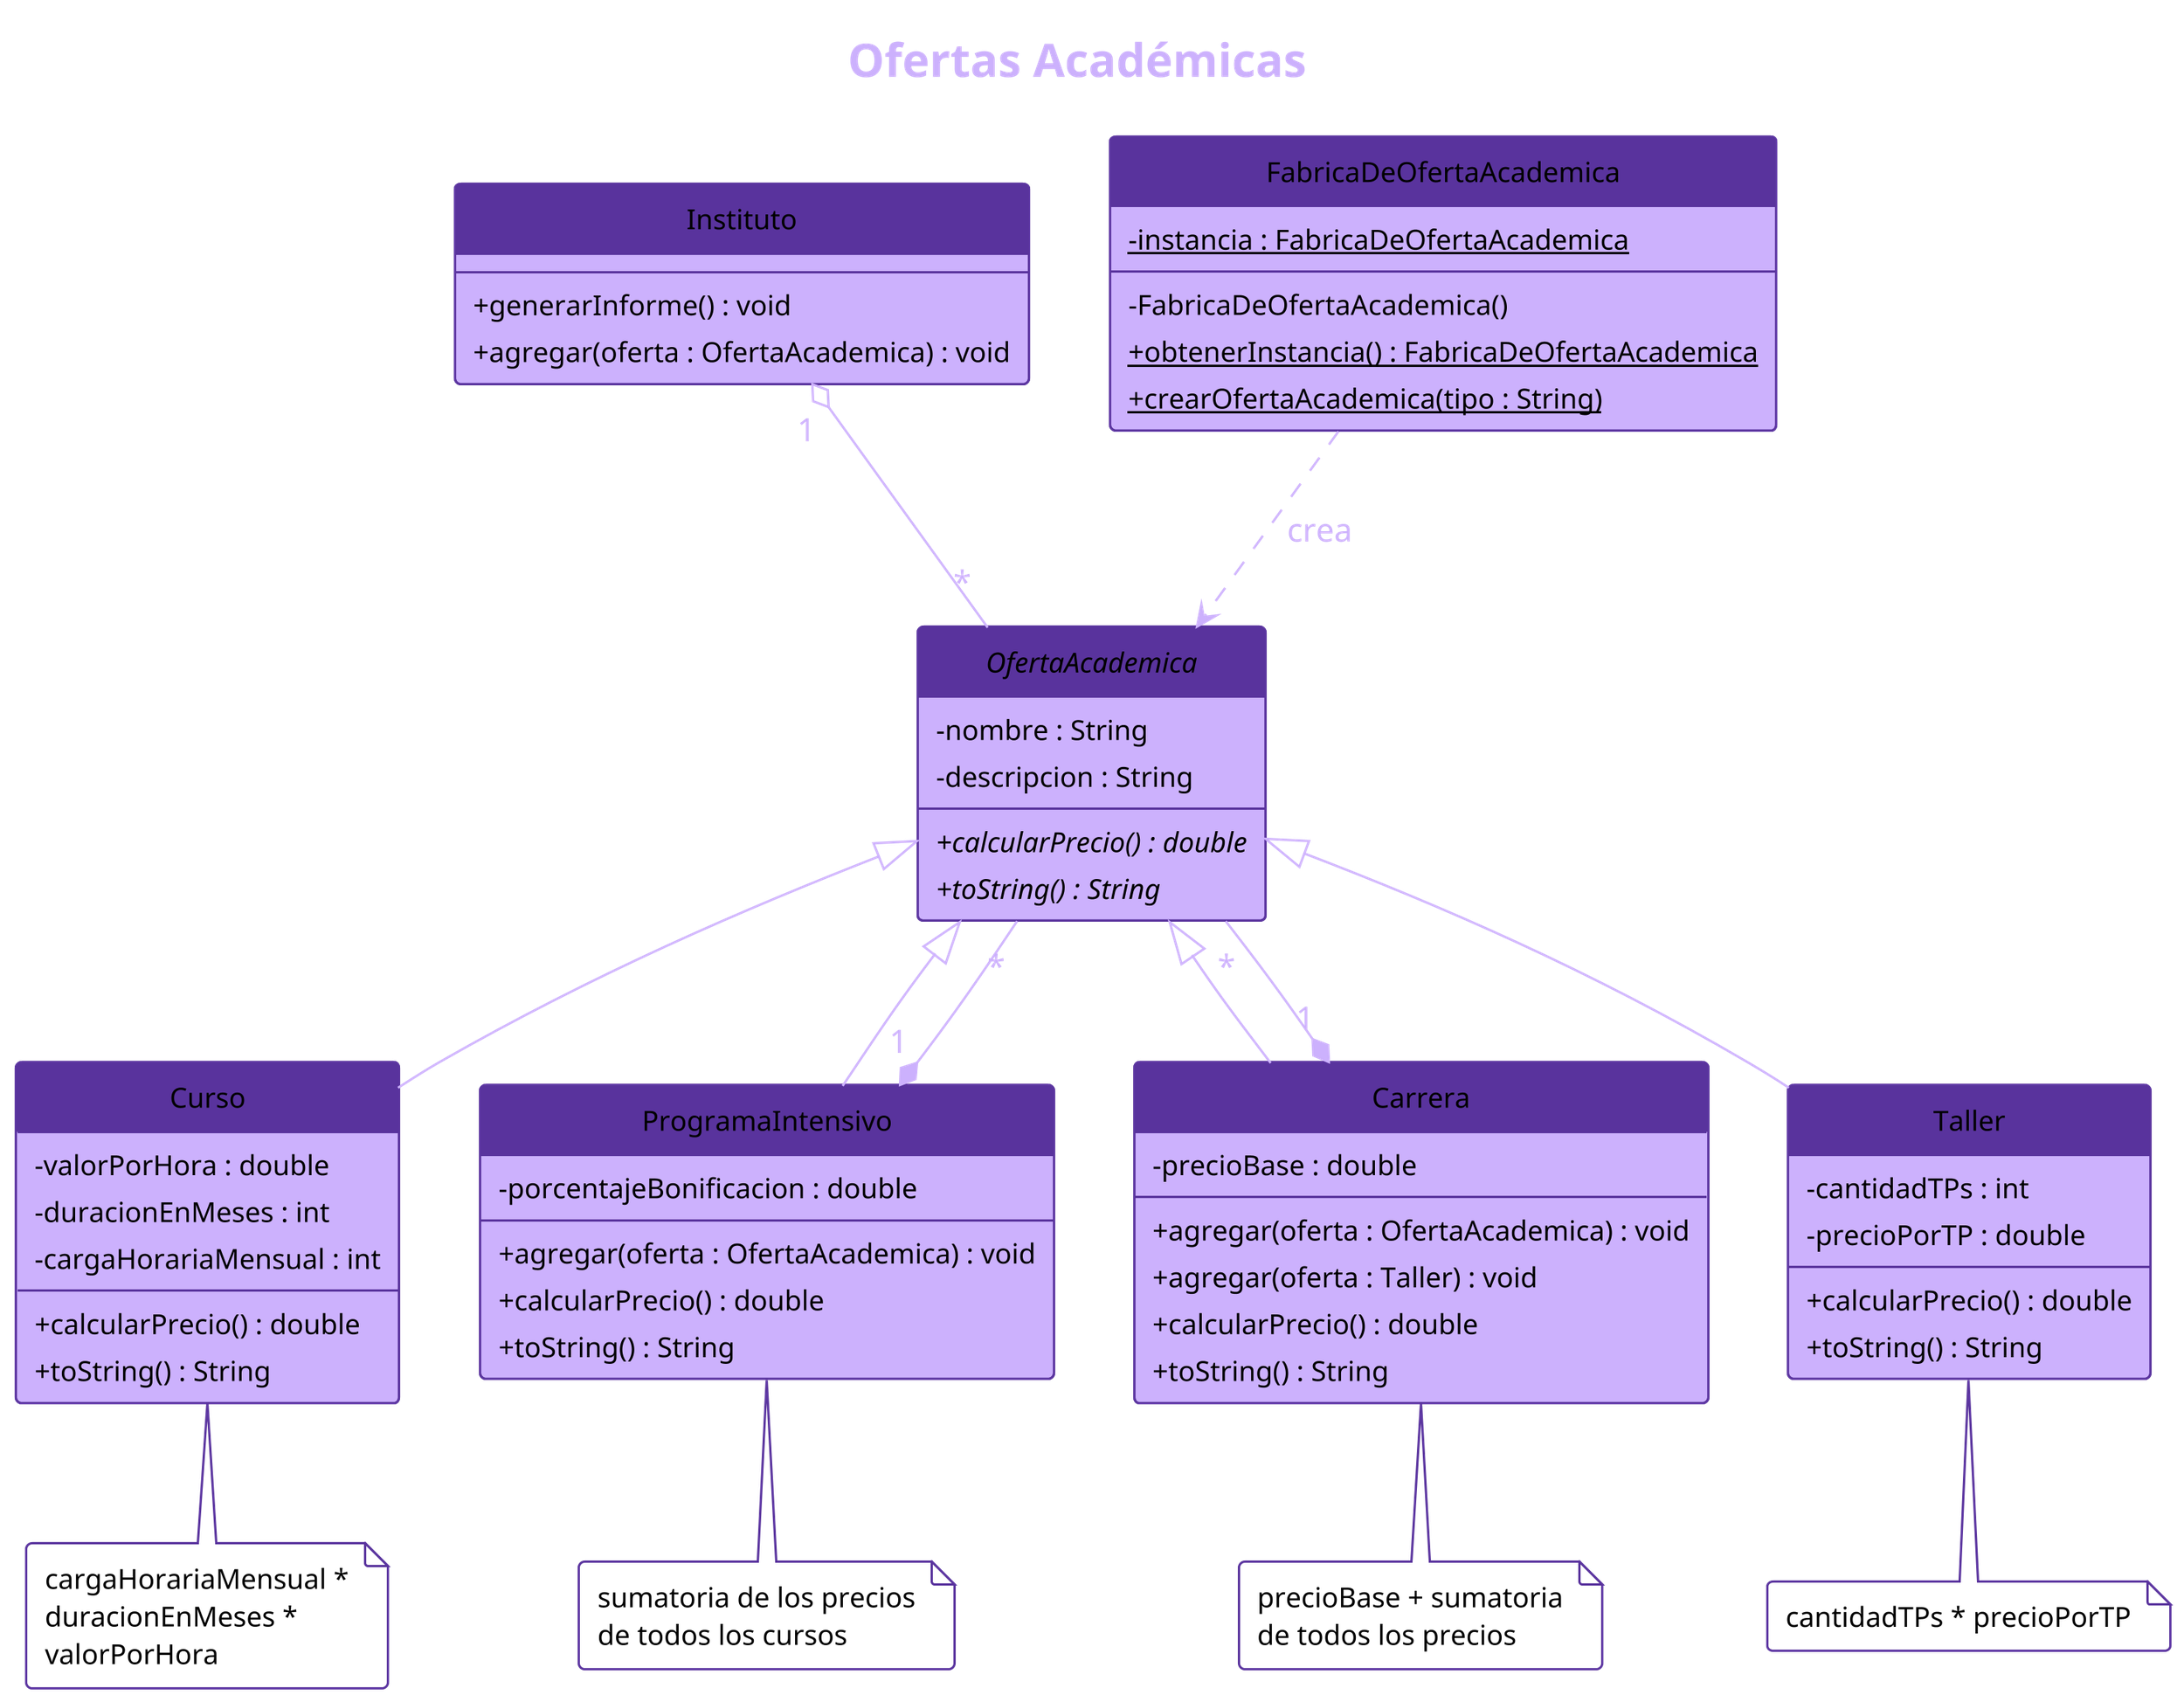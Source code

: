 @startuml diagrama-de-clase

!define DARK_PURPLE #59339D
!define LIGHT_PURPLE #CCB1FD

'General
hide circle
skinparam shadowing false
skinparam backgroundColor transparent
skinparam componentStyle uml2
skinparam dpi 300
skinparam RoundCorner 5
skinparam padding 2

'Default'
skinparam default {
  'Font Style
  FontColor Black
  FontName "Lucida Console"
  FontSize 12
  FontStyle plain
  MonospacedFontName "Lucida Console"
}

'Title (inherits from Default)
skinparam title {
  'Font Style (inherits from Default)
  FontSize 20
  FontColor LIGHT_PURPLE

  'Border Color
  BackgroundColor transparent
  BorderColor White
  BorderRoundCorner 0
  BorderThickness 0
}

'Arrow
skinparam arrow {
  'Font Style (inherits from Default)
  FontColor LIGHT_PURPLE
  FontSize 14

  'Color
  Color LIGHT_PURPLE
  LollipopColor Black
  Thickness 1
  MessageAlignment center
}

'Note
skinparam note {
  'Font Style
  FontColor Black
  FontSize 12
  FontStyle plain

  'Color
  BackgroundColor white
  BorderColor DARK_PURPLE
  BorderThickness 1
}

'Class
skinparam class {
  'Font Style (inherits from Default)
  FontSize 16
  StereotypeFontColor Black
  StereotypeFontSize 14
  StereotypeFontStyle plain

  'Color
  FontColor LIGHT_PURPLE
  BackgroundColor LIGHT_PURPLE
  HeaderBackgroundColor DARK_PURPLE
  BorderColor DARK_PURPLE
  BorderThickness 1

  'Attributions
  AttributeFontColor Black
  AttributeFontSize 12
  AttributeFontStyle plain
  AttributeIconSize 0
}

'Interface Class
skinparam interface {
  FontStyle italic
}

title Ofertas Académicas

abstract class OfertaAcademica {
    - nombre : String
    - descripcion : String
    + {abstract} calcularPrecio() : double
    + {abstract} toString() : String
}

class Curso extends OfertaAcademica {
    - valorPorHora : double
    - duracionEnMeses : int
    - cargaHorariaMensual : int
    + calcularPrecio() : double
    + toString() : String
}

class ProgramaIntensivo extends OfertaAcademica {
    - porcentajeBonificacion : double
    + agregar(oferta : OfertaAcademica) : void
    + calcularPrecio() : double
    + toString() : String
}

class Carrera extends OfertaAcademica {
    - precioBase : double
    + agregar(oferta : OfertaAcademica) : void
    + agregar(oferta : Taller) : void
    + calcularPrecio() : double
    + toString() : String
}

class Taller extends OfertaAcademica {
    - cantidadTPs : int
    - precioPorTP : double
    + calcularPrecio() : double
    + toString() : String
}

class Instituto {
    + generarInforme() : void
    + agregar(oferta : OfertaAcademica) : void
}

class FabricaDeOfertaAcademica {
    - {static} instancia : FabricaDeOfertaAcademica
    - FabricaDeOfertaAcademica()
    + {static} obtenerInstancia() : FabricaDeOfertaAcademica
    + {static} crearOfertaAcademica(tipo : String)
}

ProgramaIntensivo "1" *-- "*" OfertaAcademica
Carrera "1" *-- "*" OfertaAcademica
Instituto "1" o-- "*" OfertaAcademica
FabricaDeOfertaAcademica ..> OfertaAcademica : crea

note bottom of Curso
    cargaHorariaMensual *
    duracionEnMeses *
    valorPorHora
end note

note bottom of ProgramaIntensivo
    sumatoria de los precios
    de todos los cursos
end note

note bottom of Taller
    cantidadTPs * precioPorTP
end note

note bottom of Carrera
    precioBase + sumatoria
    de todos los precios
end note

@enduml